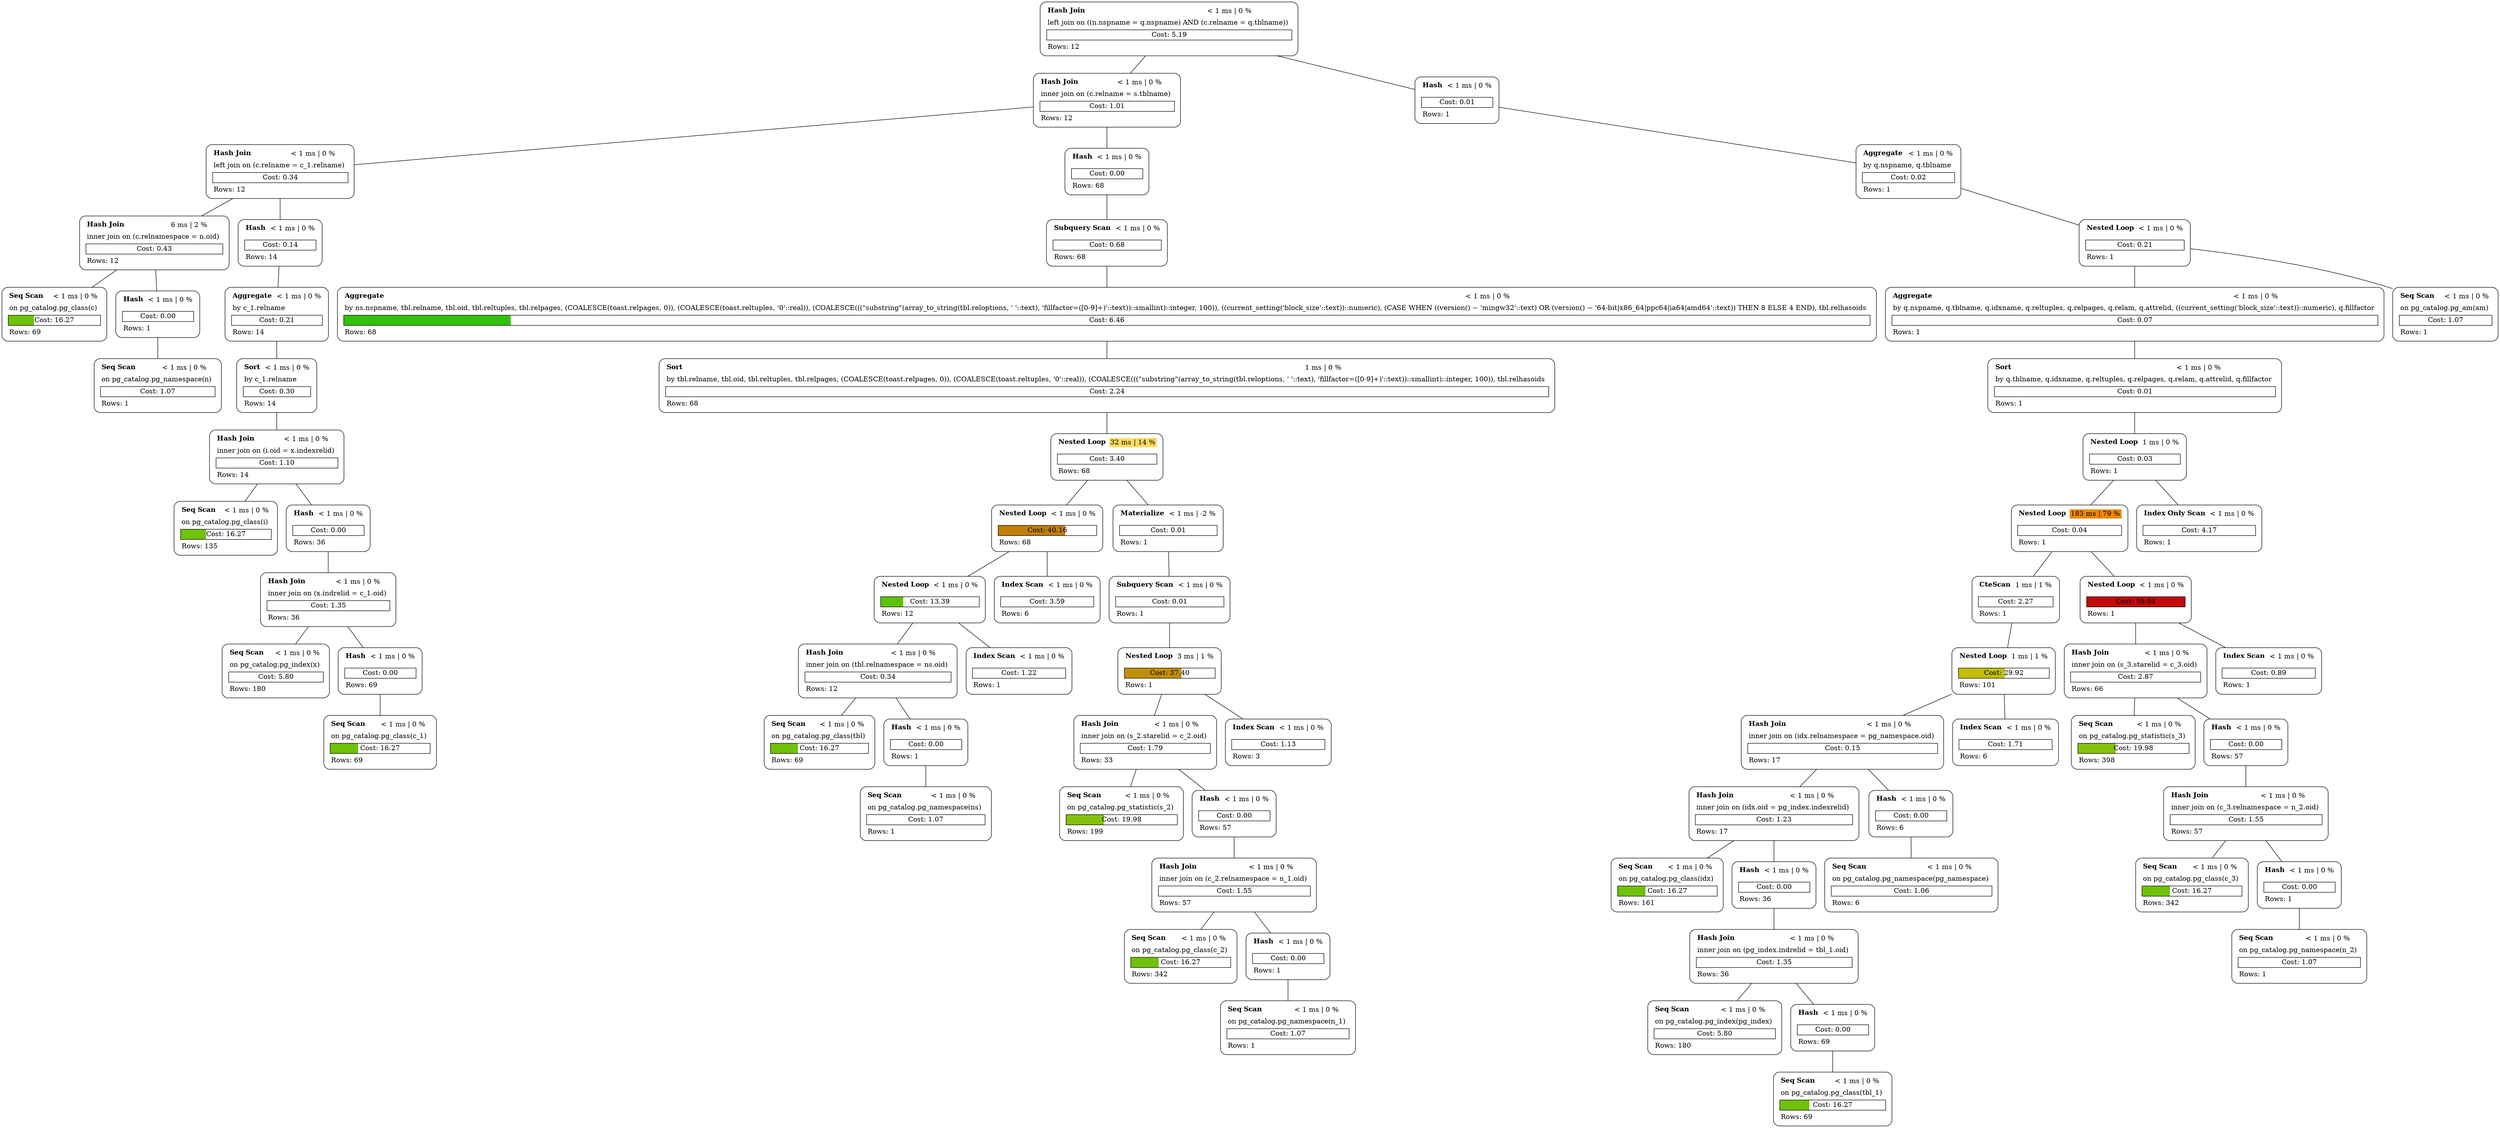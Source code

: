 graph explain {
    node0[label=<<table border="0" cellborder="0" cellspacing="5"><tr><td align="left"><b>Hash Join</b></td><td>&lt; 1 ms | 0 %</td></tr><tr><td colspan="2" align="left">left join on ((n.nspname = q.nspname) AND (c.relname = q.tblname))</td></tr><tr><td colspan="2" border="1" >Cost: 5.19</td></tr><tr><td colspan="2" align="left">Rows: 12</td></tr></table>>][style="rounded"][shape="box"];
    node1[label=<<table border="0" cellborder="0" cellspacing="5"><tr><td align="left"><b>Hash Join</b></td><td>&lt; 1 ms | 0 %</td></tr><tr><td colspan="2" align="left">inner join on (c.relname = s.tblname)</td></tr><tr><td colspan="2" border="1" >Cost: 1.01</td></tr><tr><td colspan="2" align="left">Rows: 12</td></tr></table>>][style="rounded"][shape="box"];
    node2[label=<<table border="0" cellborder="0" cellspacing="5"><tr><td align="left"><b>Hash Join</b></td><td>&lt; 1 ms | 0 %</td></tr><tr><td colspan="2" align="left">left join on (c.relname = c_1.relname)</td></tr><tr><td colspan="2" border="1" >Cost: 0.34</td></tr><tr><td colspan="2" align="left">Rows: 12</td></tr></table>>][style="rounded"][shape="box"];
    node3[label=<<table border="0" cellborder="0" cellspacing="5"><tr><td align="left"><b>Hash Join</b></td><td bgcolor="white">6 ms | 2 %</td></tr><tr><td colspan="2" align="left">inner join on (c.relnamespace = n.oid)</td></tr><tr><td colspan="2" border="1" >Cost: 0.43</td></tr><tr><td colspan="2" align="left">Rows: 12</td></tr></table>>][style="rounded"][shape="box"];
    node4[label=<<table border="0" cellborder="0" cellspacing="5"><tr><td align="left"><b>Seq Scan</b></td><td>&lt; 1 ms | 0 %</td></tr><tr><td colspan="2" align="left">on pg_catalog.pg_class(c)</td></tr><tr><td colspan="2" border="1" bgcolor="#6fc10a;0.28:white">Cost: 16.27</td></tr><tr><td colspan="2" align="left">Rows: 69</td></tr></table>>][style="rounded"][shape="box"];
    node5[label=<<table border="0" cellborder="0" cellspacing="5"><tr><td align="left"><b>Hash</b></td><td>&lt; 1 ms | 0 %</td></tr><tr><td colspan="2" align="left"></td></tr><tr><td colspan="2" border="1" >Cost: 0.00</td></tr><tr><td colspan="2" align="left">Rows: 1</td></tr></table>>][style="rounded"][shape="box"];
    node6[label=<<table border="0" cellborder="0" cellspacing="5"><tr><td align="left"><b>Seq Scan</b></td><td>&lt; 1 ms | 0 %</td></tr><tr><td colspan="2" align="left">on pg_catalog.pg_namespace(n)</td></tr><tr><td colspan="2" border="1" >Cost: 1.07</td></tr><tr><td colspan="2" align="left">Rows: 1</td></tr></table>>][style="rounded"][shape="box"];
    node7[label=<<table border="0" cellborder="0" cellspacing="5"><tr><td align="left"><b>Hash</b></td><td>&lt; 1 ms | 0 %</td></tr><tr><td colspan="2" align="left"></td></tr><tr><td colspan="2" border="1" >Cost: 0.14</td></tr><tr><td colspan="2" align="left">Rows: 14</td></tr></table>>][style="rounded"][shape="box"];
    node8[label=<<table border="0" cellborder="0" cellspacing="5"><tr><td align="left"><b>Aggregate</b></td><td>&lt; 1 ms | 0 %</td></tr><tr><td colspan="2" align="left">by c_1.relname</td></tr><tr><td colspan="2" border="1" >Cost: 0.21</td></tr><tr><td colspan="2" align="left">Rows: 14</td></tr></table>>][style="rounded"][shape="box"];
    node9[label=<<table border="0" cellborder="0" cellspacing="5"><tr><td align="left"><b>Sort</b></td><td>&lt; 1 ms | 0 %</td></tr><tr><td colspan="2" align="left">by c_1.relname</td></tr><tr><td colspan="2" border="1" >Cost: 0.30</td></tr><tr><td colspan="2" align="left">Rows: 14</td></tr></table>>][style="rounded"][shape="box"];
    node10[label=<<table border="0" cellborder="0" cellspacing="5"><tr><td align="left"><b>Hash Join</b></td><td>&lt; 1 ms | 0 %</td></tr><tr><td colspan="2" align="left">inner join on (i.oid = x.indexrelid)</td></tr><tr><td colspan="2" border="1" >Cost: 1.10</td></tr><tr><td colspan="2" align="left">Rows: 14</td></tr></table>>][style="rounded"][shape="box"];
    node11[label=<<table border="0" cellborder="0" cellspacing="5"><tr><td align="left"><b>Seq Scan</b></td><td>&lt; 1 ms | 0 %</td></tr><tr><td colspan="2" align="left">on pg_catalog.pg_class(i)</td></tr><tr><td colspan="2" border="1" bgcolor="#6fc10a;0.28:white">Cost: 16.27</td></tr><tr><td colspan="2" align="left">Rows: 135</td></tr></table>>][style="rounded"][shape="box"];
    node12[label=<<table border="0" cellborder="0" cellspacing="5"><tr><td align="left"><b>Hash</b></td><td>&lt; 1 ms | 0 %</td></tr><tr><td colspan="2" align="left"></td></tr><tr><td colspan="2" border="1" >Cost: 0.00</td></tr><tr><td colspan="2" align="left">Rows: 36</td></tr></table>>][style="rounded"][shape="box"];
    node13[label=<<table border="0" cellborder="0" cellspacing="5"><tr><td align="left"><b>Hash Join</b></td><td>&lt; 1 ms | 0 %</td></tr><tr><td colspan="2" align="left">inner join on (x.indrelid = c_1.oid)</td></tr><tr><td colspan="2" border="1" >Cost: 1.35</td></tr><tr><td colspan="2" align="left">Rows: 36</td></tr></table>>][style="rounded"][shape="box"];
    node14[label=<<table border="0" cellborder="0" cellspacing="5"><tr><td align="left"><b>Seq Scan</b></td><td>&lt; 1 ms | 0 %</td></tr><tr><td colspan="2" align="left">on pg_catalog.pg_index(x)</td></tr><tr><td colspan="2" border="1" >Cost: 5.80</td></tr><tr><td colspan="2" align="left">Rows: 180</td></tr></table>>][style="rounded"][shape="box"];
    node15[label=<<table border="0" cellborder="0" cellspacing="5"><tr><td align="left"><b>Hash</b></td><td>&lt; 1 ms | 0 %</td></tr><tr><td colspan="2" align="left"></td></tr><tr><td colspan="2" border="1" >Cost: 0.00</td></tr><tr><td colspan="2" align="left">Rows: 69</td></tr></table>>][style="rounded"][shape="box"];
    node16[label=<<table border="0" cellborder="0" cellspacing="5"><tr><td align="left"><b>Seq Scan</b></td><td>&lt; 1 ms | 0 %</td></tr><tr><td colspan="2" align="left">on pg_catalog.pg_class(c_1)</td></tr><tr><td colspan="2" border="1" bgcolor="#6fc10a;0.28:white">Cost: 16.27</td></tr><tr><td colspan="2" align="left">Rows: 69</td></tr></table>>][style="rounded"][shape="box"];
    node17[label=<<table border="0" cellborder="0" cellspacing="5"><tr><td align="left"><b>Hash</b></td><td>&lt; 1 ms | 0 %</td></tr><tr><td colspan="2" align="left"></td></tr><tr><td colspan="2" border="1" >Cost: 0.00</td></tr><tr><td colspan="2" align="left">Rows: 68</td></tr></table>>][style="rounded"][shape="box"];
    node18[label=<<table border="0" cellborder="0" cellspacing="5"><tr><td align="left"><b>Subquery Scan</b></td><td>&lt; 1 ms | 0 %</td></tr><tr><td colspan="2" align="left"></td></tr><tr><td colspan="2" border="1" >Cost: 0.68</td></tr><tr><td colspan="2" align="left">Rows: 68</td></tr></table>>][style="rounded"][shape="box"];
    node19[label=<<table border="0" cellborder="0" cellspacing="5"><tr><td align="left"><b>Aggregate</b></td><td>&lt; 1 ms | 0 %</td></tr><tr><td colspan="2" align="left">by ns.nspname, tbl.relname, tbl.oid, tbl.reltuples, tbl.relpages, (COALESCE(toast.relpages, 0)), (COALESCE(toast.reltuples, '0'::real)), (COALESCE((("substring"(array_to_string(tbl.reloptions, ' '::text), 'fillfactor=([0-9]+)'::text))::smallint)::integer, 100)), ((current_setting('block_size'::text))::numeric), (CASE WHEN ((version() ~ 'mingw32'::text) OR (version() ~ '64-bit|x86_64|ppc64|ia64|amd64'::text)) THEN 8 ELSE 4 END), tbl.relhasoids</td></tr><tr><td colspan="2" border="1" bgcolor="#32c10a;0.11:white">Cost: 6.46</td></tr><tr><td colspan="2" align="left">Rows: 68</td></tr></table>>][style="rounded"][shape="box"];
    node20[label=<<table border="0" cellborder="0" cellspacing="5"><tr><td align="left"><b>Sort</b></td><td bgcolor="white">1 ms | 0 %</td></tr><tr><td colspan="2" align="left">by tbl.relname, tbl.oid, tbl.reltuples, tbl.relpages, (COALESCE(toast.relpages, 0)), (COALESCE(toast.reltuples, '0'::real)), (COALESCE((("substring"(array_to_string(tbl.reloptions, ' '::text), 'fillfactor=([0-9]+)'::text))::smallint)::integer, 100)), tbl.relhasoids</td></tr><tr><td colspan="2" border="1" >Cost: 2.24</td></tr><tr><td colspan="2" align="left">Rows: 68</td></tr></table>>][style="rounded"][shape="box"];
    node21[label=<<table border="0" cellborder="0" cellspacing="5"><tr><td align="left"><b>Nested Loop</b></td><td bgcolor="#fddb61">32 ms | 14 %</td></tr><tr><td colspan="2" align="left"></td></tr><tr><td colspan="2" border="1" >Cost: 3.40</td></tr><tr><td colspan="2" align="left">Rows: 68</td></tr></table>>][style="rounded"][shape="box"];
    node22[label=<<table border="0" cellborder="0" cellspacing="5"><tr><td align="left"><b>Nested Loop</b></td><td>&lt; 1 ms | 0 %</td></tr><tr><td colspan="2" align="left"></td></tr><tr><td colspan="2" border="1" bgcolor="#c17f0a;0.68:white">Cost: 40.16</td></tr><tr><td colspan="2" align="left">Rows: 68</td></tr></table>>][style="rounded"][shape="box"];
    node23[label=<<table border="0" cellborder="0" cellspacing="5"><tr><td align="left"><b>Nested Loop</b></td><td>&lt; 1 ms | 0 %</td></tr><tr><td colspan="2" align="left"></td></tr><tr><td colspan="2" border="1" bgcolor="#5dc10a;0.23:white">Cost: 13.39</td></tr><tr><td colspan="2" align="left">Rows: 12</td></tr></table>>][style="rounded"][shape="box"];
    node24[label=<<table border="0" cellborder="0" cellspacing="5"><tr><td align="left"><b>Hash Join</b></td><td>&lt; 1 ms | 0 %</td></tr><tr><td colspan="2" align="left">inner join on (tbl.relnamespace = ns.oid)</td></tr><tr><td colspan="2" border="1" >Cost: 0.34</td></tr><tr><td colspan="2" align="left">Rows: 12</td></tr></table>>][style="rounded"][shape="box"];
    node25[label=<<table border="0" cellborder="0" cellspacing="5"><tr><td align="left"><b>Seq Scan</b></td><td>&lt; 1 ms | 0 %</td></tr><tr><td colspan="2" align="left">on pg_catalog.pg_class(tbl)</td></tr><tr><td colspan="2" border="1" bgcolor="#6fc10a;0.28:white">Cost: 16.27</td></tr><tr><td colspan="2" align="left">Rows: 69</td></tr></table>>][style="rounded"][shape="box"];
    node26[label=<<table border="0" cellborder="0" cellspacing="5"><tr><td align="left"><b>Hash</b></td><td>&lt; 1 ms | 0 %</td></tr><tr><td colspan="2" align="left"></td></tr><tr><td colspan="2" border="1" >Cost: 0.00</td></tr><tr><td colspan="2" align="left">Rows: 1</td></tr></table>>][style="rounded"][shape="box"];
    node27[label=<<table border="0" cellborder="0" cellspacing="5"><tr><td align="left"><b>Seq Scan</b></td><td>&lt; 1 ms | 0 %</td></tr><tr><td colspan="2" align="left">on pg_catalog.pg_namespace(ns)</td></tr><tr><td colspan="2" border="1" >Cost: 1.07</td></tr><tr><td colspan="2" align="left">Rows: 1</td></tr></table>>][style="rounded"][shape="box"];
    node28[label=<<table border="0" cellborder="0" cellspacing="5"><tr><td align="left"><b>Index Scan</b></td><td>&lt; 1 ms | 0 %</td></tr><tr><td colspan="2" align="left"></td></tr><tr><td colspan="2" border="1" >Cost: 1.22</td></tr><tr><td colspan="2" align="left">Rows: 1</td></tr></table>>][style="rounded"][shape="box"];
    node29[label=<<table border="0" cellborder="0" cellspacing="5"><tr><td align="left"><b>Index Scan</b></td><td>&lt; 1 ms | 0 %</td></tr><tr><td colspan="2" align="left"></td></tr><tr><td colspan="2" border="1" >Cost: 3.59</td></tr><tr><td colspan="2" align="left">Rows: 6</td></tr></table>>][style="rounded"][shape="box"];
    node30[label=<<table border="0" cellborder="0" cellspacing="5"><tr><td align="left"><b>Materialize</b></td><td>&lt; 1 ms | -2 %</td></tr><tr><td colspan="2" align="left"></td></tr><tr><td colspan="2" border="1" >Cost: 0.01</td></tr><tr><td colspan="2" align="left">Rows: 1</td></tr></table>>][style="rounded"][shape="box"];
    node31[label=<<table border="0" cellborder="0" cellspacing="5"><tr><td align="left"><b>Subquery Scan</b></td><td>&lt; 1 ms | 0 %</td></tr><tr><td colspan="2" align="left"></td></tr><tr><td colspan="2" border="1" >Cost: 0.01</td></tr><tr><td colspan="2" align="left">Rows: 1</td></tr></table>>][style="rounded"][shape="box"];
    node32[label=<<table border="0" cellborder="0" cellspacing="5"><tr><td align="left"><b>Nested Loop</b></td><td bgcolor="white">3 ms | 1 %</td></tr><tr><td colspan="2" align="left"></td></tr><tr><td colspan="2" border="1" bgcolor="#c1900a;0.63:white">Cost: 37.40</td></tr><tr><td colspan="2" align="left">Rows: 1</td></tr></table>>][style="rounded"][shape="box"];
    node33[label=<<table border="0" cellborder="0" cellspacing="5"><tr><td align="left"><b>Hash Join</b></td><td>&lt; 1 ms | 0 %</td></tr><tr><td colspan="2" align="left">inner join on (s_2.starelid = c_2.oid)</td></tr><tr><td colspan="2" border="1" >Cost: 1.79</td></tr><tr><td colspan="2" align="left">Rows: 33</td></tr></table>>][style="rounded"][shape="box"];
    node34[label=<<table border="0" cellborder="0" cellspacing="5"><tr><td align="left"><b>Seq Scan</b></td><td>&lt; 1 ms | 0 %</td></tr><tr><td colspan="2" align="left">on pg_catalog.pg_statistic(s_2)</td></tr><tr><td colspan="2" border="1" bgcolor="#86c10a;0.34:white">Cost: 19.98</td></tr><tr><td colspan="2" align="left">Rows: 199</td></tr></table>>][style="rounded"][shape="box"];
    node35[label=<<table border="0" cellborder="0" cellspacing="5"><tr><td align="left"><b>Hash</b></td><td>&lt; 1 ms | 0 %</td></tr><tr><td colspan="2" align="left"></td></tr><tr><td colspan="2" border="1" >Cost: 0.00</td></tr><tr><td colspan="2" align="left">Rows: 57</td></tr></table>>][style="rounded"][shape="box"];
    node36[label=<<table border="0" cellborder="0" cellspacing="5"><tr><td align="left"><b>Hash Join</b></td><td>&lt; 1 ms | 0 %</td></tr><tr><td colspan="2" align="left">inner join on (c_2.relnamespace = n_1.oid)</td></tr><tr><td colspan="2" border="1" >Cost: 1.55</td></tr><tr><td colspan="2" align="left">Rows: 57</td></tr></table>>][style="rounded"][shape="box"];
    node37[label=<<table border="0" cellborder="0" cellspacing="5"><tr><td align="left"><b>Seq Scan</b></td><td>&lt; 1 ms | 0 %</td></tr><tr><td colspan="2" align="left">on pg_catalog.pg_class(c_2)</td></tr><tr><td colspan="2" border="1" bgcolor="#6fc10a;0.28:white">Cost: 16.27</td></tr><tr><td colspan="2" align="left">Rows: 342</td></tr></table>>][style="rounded"][shape="box"];
    node38[label=<<table border="0" cellborder="0" cellspacing="5"><tr><td align="left"><b>Hash</b></td><td>&lt; 1 ms | 0 %</td></tr><tr><td colspan="2" align="left"></td></tr><tr><td colspan="2" border="1" >Cost: 0.00</td></tr><tr><td colspan="2" align="left">Rows: 1</td></tr></table>>][style="rounded"][shape="box"];
    node39[label=<<table border="0" cellborder="0" cellspacing="5"><tr><td align="left"><b>Seq Scan</b></td><td>&lt; 1 ms | 0 %</td></tr><tr><td colspan="2" align="left">on pg_catalog.pg_namespace(n_1)</td></tr><tr><td colspan="2" border="1" >Cost: 1.07</td></tr><tr><td colspan="2" align="left">Rows: 1</td></tr></table>>][style="rounded"][shape="box"];
    node40[label=<<table border="0" cellborder="0" cellspacing="5"><tr><td align="left"><b>Index Scan</b></td><td>&lt; 1 ms | 0 %</td></tr><tr><td colspan="2" align="left"></td></tr><tr><td colspan="2" border="1" >Cost: 1.13</td></tr><tr><td colspan="2" align="left">Rows: 3</td></tr></table>>][style="rounded"][shape="box"];
    node41[label=<<table border="0" cellborder="0" cellspacing="5"><tr><td align="left"><b>Hash</b></td><td>&lt; 1 ms | 0 %</td></tr><tr><td colspan="2" align="left"></td></tr><tr><td colspan="2" border="1" >Cost: 0.01</td></tr><tr><td colspan="2" align="left">Rows: 1</td></tr></table>>][style="rounded"][shape="box"];
    node42[label=<<table border="0" cellborder="0" cellspacing="5"><tr><td align="left"><b>Aggregate</b></td><td>&lt; 1 ms | 0 %</td></tr><tr><td colspan="2" align="left">by q.nspname, q.tblname</td></tr><tr><td colspan="2" border="1" >Cost: 0.02</td></tr><tr><td colspan="2" align="left">Rows: 1</td></tr></table>>][style="rounded"][shape="box"];
    node43[label=<<table border="0" cellborder="0" cellspacing="5"><tr><td align="left"><b>Nested Loop</b></td><td>&lt; 1 ms | 0 %</td></tr><tr><td colspan="2" align="left"></td></tr><tr><td colspan="2" border="1" >Cost: 0.21</td></tr><tr><td colspan="2" align="left">Rows: 1</td></tr></table>>][style="rounded"][shape="box"];
    node44[label=<<table border="0" cellborder="0" cellspacing="5"><tr><td align="left"><b>Aggregate</b></td><td>&lt; 1 ms | 0 %</td></tr><tr><td colspan="2" align="left">by q.nspname, q.tblname, q.idxname, q.reltuples, q.relpages, q.relam, q.attrelid, ((current_setting('block_size'::text))::numeric), q.fillfactor</td></tr><tr><td colspan="2" border="1" >Cost: 0.07</td></tr><tr><td colspan="2" align="left">Rows: 1</td></tr></table>>][style="rounded"][shape="box"];
    node45[label=<<table border="0" cellborder="0" cellspacing="5"><tr><td align="left"><b>Sort</b></td><td>&lt; 1 ms | 0 %</td></tr><tr><td colspan="2" align="left">by q.tblname, q.idxname, q.reltuples, q.relpages, q.relam, q.attrelid, q.fillfactor</td></tr><tr><td colspan="2" border="1" >Cost: 0.01</td></tr><tr><td colspan="2" align="left">Rows: 1</td></tr></table>>][style="rounded"][shape="box"];
    node46[label=<<table border="0" cellborder="0" cellspacing="5"><tr><td align="left"><b>Nested Loop</b></td><td bgcolor="white">1 ms | 0 %</td></tr><tr><td colspan="2" align="left"></td></tr><tr><td colspan="2" border="1" >Cost: 0.03</td></tr><tr><td colspan="2" align="left">Rows: 1</td></tr></table>>][style="rounded"][shape="box"];
    node47[label=<<table border="0" cellborder="0" cellspacing="5"><tr><td align="left"><b>Nested Loop</b></td><td bgcolor="#ee8800">183 ms | 79 %</td></tr><tr><td colspan="2" align="left"></td></tr><tr><td colspan="2" border="1" >Cost: 0.04</td></tr><tr><td colspan="2" align="left">Rows: 1</td></tr></table>>][style="rounded"][shape="box"];
    node48[label=<<table border="0" cellborder="0" cellspacing="5"><tr><td align="left"><b>CteScan</b></td><td bgcolor="white">1 ms | 1 %</td></tr><tr><td colspan="2" align="left"></td></tr><tr><td colspan="2" border="1" >Cost: 2.27</td></tr><tr><td colspan="2" align="left">Rows: 1</td></tr></table>>][style="rounded"][shape="box"];
    node49[label=<<table border="0" cellborder="0" cellspacing="5"><tr><td align="left"><b>Nested Loop</b></td><td bgcolor="white">1 ms | 1 %</td></tr><tr><td colspan="2" align="left"></td></tr><tr><td colspan="2" border="1" bgcolor="#c1bf0a;0.51:white">Cost: 29.92</td></tr><tr><td colspan="2" align="left">Rows: 101</td></tr></table>>][style="rounded"][shape="box"];
    node50[label=<<table border="0" cellborder="0" cellspacing="5"><tr><td align="left"><b>Hash Join</b></td><td>&lt; 1 ms | 0 %</td></tr><tr><td colspan="2" align="left">inner join on (idx.relnamespace = pg_namespace.oid)</td></tr><tr><td colspan="2" border="1" >Cost: 0.15</td></tr><tr><td colspan="2" align="left">Rows: 17</td></tr></table>>][style="rounded"][shape="box"];
    node51[label=<<table border="0" cellborder="0" cellspacing="5"><tr><td align="left"><b>Hash Join</b></td><td>&lt; 1 ms | 0 %</td></tr><tr><td colspan="2" align="left">inner join on (idx.oid = pg_index.indexrelid)</td></tr><tr><td colspan="2" border="1" >Cost: 1.23</td></tr><tr><td colspan="2" align="left">Rows: 17</td></tr></table>>][style="rounded"][shape="box"];
    node52[label=<<table border="0" cellborder="0" cellspacing="5"><tr><td align="left"><b>Seq Scan</b></td><td>&lt; 1 ms | 0 %</td></tr><tr><td colspan="2" align="left">on pg_catalog.pg_class(idx)</td></tr><tr><td colspan="2" border="1" bgcolor="#6fc10a;0.28:white">Cost: 16.27</td></tr><tr><td colspan="2" align="left">Rows: 161</td></tr></table>>][style="rounded"][shape="box"];
    node53[label=<<table border="0" cellborder="0" cellspacing="5"><tr><td align="left"><b>Hash</b></td><td>&lt; 1 ms | 0 %</td></tr><tr><td colspan="2" align="left"></td></tr><tr><td colspan="2" border="1" >Cost: 0.00</td></tr><tr><td colspan="2" align="left">Rows: 36</td></tr></table>>][style="rounded"][shape="box"];
    node54[label=<<table border="0" cellborder="0" cellspacing="5"><tr><td align="left"><b>Hash Join</b></td><td>&lt; 1 ms | 0 %</td></tr><tr><td colspan="2" align="left">inner join on (pg_index.indrelid = tbl_1.oid)</td></tr><tr><td colspan="2" border="1" >Cost: 1.35</td></tr><tr><td colspan="2" align="left">Rows: 36</td></tr></table>>][style="rounded"][shape="box"];
    node55[label=<<table border="0" cellborder="0" cellspacing="5"><tr><td align="left"><b>Seq Scan</b></td><td>&lt; 1 ms | 0 %</td></tr><tr><td colspan="2" align="left">on pg_catalog.pg_index(pg_index)</td></tr><tr><td colspan="2" border="1" >Cost: 5.80</td></tr><tr><td colspan="2" align="left">Rows: 180</td></tr></table>>][style="rounded"][shape="box"];
    node56[label=<<table border="0" cellborder="0" cellspacing="5"><tr><td align="left"><b>Hash</b></td><td>&lt; 1 ms | 0 %</td></tr><tr><td colspan="2" align="left"></td></tr><tr><td colspan="2" border="1" >Cost: 0.00</td></tr><tr><td colspan="2" align="left">Rows: 69</td></tr></table>>][style="rounded"][shape="box"];
    node57[label=<<table border="0" cellborder="0" cellspacing="5"><tr><td align="left"><b>Seq Scan</b></td><td>&lt; 1 ms | 0 %</td></tr><tr><td colspan="2" align="left">on pg_catalog.pg_class(tbl_1)</td></tr><tr><td colspan="2" border="1" bgcolor="#6fc10a;0.28:white">Cost: 16.27</td></tr><tr><td colspan="2" align="left">Rows: 69</td></tr></table>>][style="rounded"][shape="box"];
    node58[label=<<table border="0" cellborder="0" cellspacing="5"><tr><td align="left"><b>Hash</b></td><td>&lt; 1 ms | 0 %</td></tr><tr><td colspan="2" align="left"></td></tr><tr><td colspan="2" border="1" >Cost: 0.00</td></tr><tr><td colspan="2" align="left">Rows: 6</td></tr></table>>][style="rounded"][shape="box"];
    node59[label=<<table border="0" cellborder="0" cellspacing="5"><tr><td align="left"><b>Seq Scan</b></td><td>&lt; 1 ms | 0 %</td></tr><tr><td colspan="2" align="left">on pg_catalog.pg_namespace(pg_namespace)</td></tr><tr><td colspan="2" border="1" >Cost: 1.06</td></tr><tr><td colspan="2" align="left">Rows: 6</td></tr></table>>][style="rounded"][shape="box"];
    node60[label=<<table border="0" cellborder="0" cellspacing="5"><tr><td align="left"><b>Index Scan</b></td><td>&lt; 1 ms | 0 %</td></tr><tr><td colspan="2" align="left"></td></tr><tr><td colspan="2" border="1" >Cost: 1.71</td></tr><tr><td colspan="2" align="left">Rows: 6</td></tr></table>>][style="rounded"][shape="box"];
    node61[label=<<table border="0" cellborder="0" cellspacing="5"><tr><td align="left"><b>Nested Loop</b></td><td>&lt; 1 ms | 0 %</td></tr><tr><td colspan="2" align="left"></td></tr><tr><td colspan="2" border="1" bgcolor="#c10a0a">Cost: 59.04</td></tr><tr><td colspan="2" align="left">Rows: 1</td></tr></table>>][style="rounded"][shape="box"];
    node62[label=<<table border="0" cellborder="0" cellspacing="5"><tr><td align="left"><b>Hash Join</b></td><td>&lt; 1 ms | 0 %</td></tr><tr><td colspan="2" align="left">inner join on (s_3.starelid = c_3.oid)</td></tr><tr><td colspan="2" border="1" >Cost: 2.87</td></tr><tr><td colspan="2" align="left">Rows: 66</td></tr></table>>][style="rounded"][shape="box"];
    node63[label=<<table border="0" cellborder="0" cellspacing="5"><tr><td align="left"><b>Seq Scan</b></td><td>&lt; 1 ms | 0 %</td></tr><tr><td colspan="2" align="left">on pg_catalog.pg_statistic(s_3)</td></tr><tr><td colspan="2" border="1" bgcolor="#86c10a;0.34:white">Cost: 19.98</td></tr><tr><td colspan="2" align="left">Rows: 398</td></tr></table>>][style="rounded"][shape="box"];
    node64[label=<<table border="0" cellborder="0" cellspacing="5"><tr><td align="left"><b>Hash</b></td><td>&lt; 1 ms | 0 %</td></tr><tr><td colspan="2" align="left"></td></tr><tr><td colspan="2" border="1" >Cost: 0.00</td></tr><tr><td colspan="2" align="left">Rows: 57</td></tr></table>>][style="rounded"][shape="box"];
    node65[label=<<table border="0" cellborder="0" cellspacing="5"><tr><td align="left"><b>Hash Join</b></td><td>&lt; 1 ms | 0 %</td></tr><tr><td colspan="2" align="left">inner join on (c_3.relnamespace = n_2.oid)</td></tr><tr><td colspan="2" border="1" >Cost: 1.55</td></tr><tr><td colspan="2" align="left">Rows: 57</td></tr></table>>][style="rounded"][shape="box"];
    node66[label=<<table border="0" cellborder="0" cellspacing="5"><tr><td align="left"><b>Seq Scan</b></td><td>&lt; 1 ms | 0 %</td></tr><tr><td colspan="2" align="left">on pg_catalog.pg_class(c_3)</td></tr><tr><td colspan="2" border="1" bgcolor="#6fc10a;0.28:white">Cost: 16.27</td></tr><tr><td colspan="2" align="left">Rows: 342</td></tr></table>>][style="rounded"][shape="box"];
    node67[label=<<table border="0" cellborder="0" cellspacing="5"><tr><td align="left"><b>Hash</b></td><td>&lt; 1 ms | 0 %</td></tr><tr><td colspan="2" align="left"></td></tr><tr><td colspan="2" border="1" >Cost: 0.00</td></tr><tr><td colspan="2" align="left">Rows: 1</td></tr></table>>][style="rounded"][shape="box"];
    node68[label=<<table border="0" cellborder="0" cellspacing="5"><tr><td align="left"><b>Seq Scan</b></td><td>&lt; 1 ms | 0 %</td></tr><tr><td colspan="2" align="left">on pg_catalog.pg_namespace(n_2)</td></tr><tr><td colspan="2" border="1" >Cost: 1.07</td></tr><tr><td colspan="2" align="left">Rows: 1</td></tr></table>>][style="rounded"][shape="box"];
    node69[label=<<table border="0" cellborder="0" cellspacing="5"><tr><td align="left"><b>Index Scan</b></td><td>&lt; 1 ms | 0 %</td></tr><tr><td colspan="2" align="left"></td></tr><tr><td colspan="2" border="1" >Cost: 0.89</td></tr><tr><td colspan="2" align="left">Rows: 1</td></tr></table>>][style="rounded"][shape="box"];
    node70[label=<<table border="0" cellborder="0" cellspacing="5"><tr><td align="left"><b>Index Only Scan</b></td><td>&lt; 1 ms | 0 %</td></tr><tr><td colspan="2" align="left"></td></tr><tr><td colspan="2" border="1" >Cost: 4.17</td></tr><tr><td colspan="2" align="left">Rows: 1</td></tr></table>>][style="rounded"][shape="box"];
    node71[label=<<table border="0" cellborder="0" cellspacing="5"><tr><td align="left"><b>Seq Scan</b></td><td>&lt; 1 ms | 0 %</td></tr><tr><td colspan="2" align="left">on pg_catalog.pg_am(am)</td></tr><tr><td colspan="2" border="1" >Cost: 1.07</td></tr><tr><td colspan="2" align="left">Rows: 1</td></tr></table>>][style="rounded"][shape="box"];
    node0 -- node1[label=""];
    node1 -- node2[label=""];
    node2 -- node3[label=""];
    node3 -- node4[label=""];
    node3 -- node5[label=""];
    node5 -- node6[label=""];
    node2 -- node7[label=""];
    node7 -- node8[label=""];
    node8 -- node9[label=""];
    node9 -- node10[label=""];
    node10 -- node11[label=""];
    node10 -- node12[label=""];
    node12 -- node13[label=""];
    node13 -- node14[label=""];
    node13 -- node15[label=""];
    node15 -- node16[label=""];
    node1 -- node17[label=""];
    node17 -- node18[label=""];
    node18 -- node19[label=""];
    node19 -- node20[label=""];
    node20 -- node21[label=""];
    node21 -- node22[label=""];
    node22 -- node23[label=""];
    node23 -- node24[label=""];
    node24 -- node25[label=""];
    node24 -- node26[label=""];
    node26 -- node27[label=""];
    node23 -- node28[label=""];
    node22 -- node29[label=""];
    node21 -- node30[label=""];
    node30 -- node31[label=""];
    node31 -- node32[label=""];
    node32 -- node33[label=""];
    node33 -- node34[label=""];
    node33 -- node35[label=""];
    node35 -- node36[label=""];
    node36 -- node37[label=""];
    node36 -- node38[label=""];
    node38 -- node39[label=""];
    node32 -- node40[label=""];
    node0 -- node41[label=""];
    node41 -- node42[label=""];
    node42 -- node43[label=""];
    node43 -- node44[label=""];
    node44 -- node45[label=""];
    node45 -- node46[label=""];
    node46 -- node47[label=""];
    node47 -- node48[label=""];
    node48 -- node49[label=""];
    node49 -- node50[label=""];
    node50 -- node51[label=""];
    node51 -- node52[label=""];
    node51 -- node53[label=""];
    node53 -- node54[label=""];
    node54 -- node55[label=""];
    node54 -- node56[label=""];
    node56 -- node57[label=""];
    node50 -- node58[label=""];
    node58 -- node59[label=""];
    node49 -- node60[label=""];
    node47 -- node61[label=""];
    node61 -- node62[label=""];
    node62 -- node63[label=""];
    node62 -- node64[label=""];
    node64 -- node65[label=""];
    node65 -- node66[label=""];
    node65 -- node67[label=""];
    node67 -- node68[label=""];
    node61 -- node69[label=""];
    node46 -- node70[label=""];
    node43 -- node71[label=""];
}
